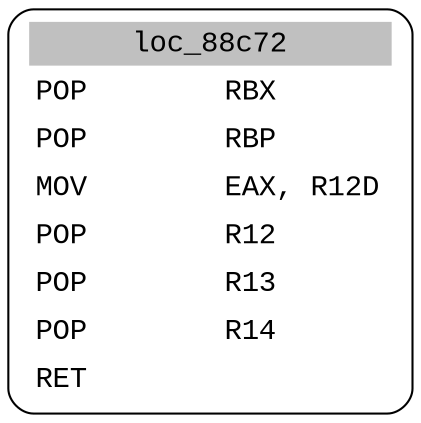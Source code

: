 digraph asm_graph {
1941 [
shape="Mrecord" fontname="Courier New"label =<<table border="0" cellborder="0" cellpadding="3"><tr><td align="center" colspan="2" bgcolor="grey">loc_88c72</td></tr><tr><td align="left">POP        RBX</td></tr><tr><td align="left">POP        RBP</td></tr><tr><td align="left">MOV        EAX, R12D</td></tr><tr><td align="left">POP        R12</td></tr><tr><td align="left">POP        R13</td></tr><tr><td align="left">POP        R14</td></tr><tr><td align="left">RET        </td></tr></table>> ];
}